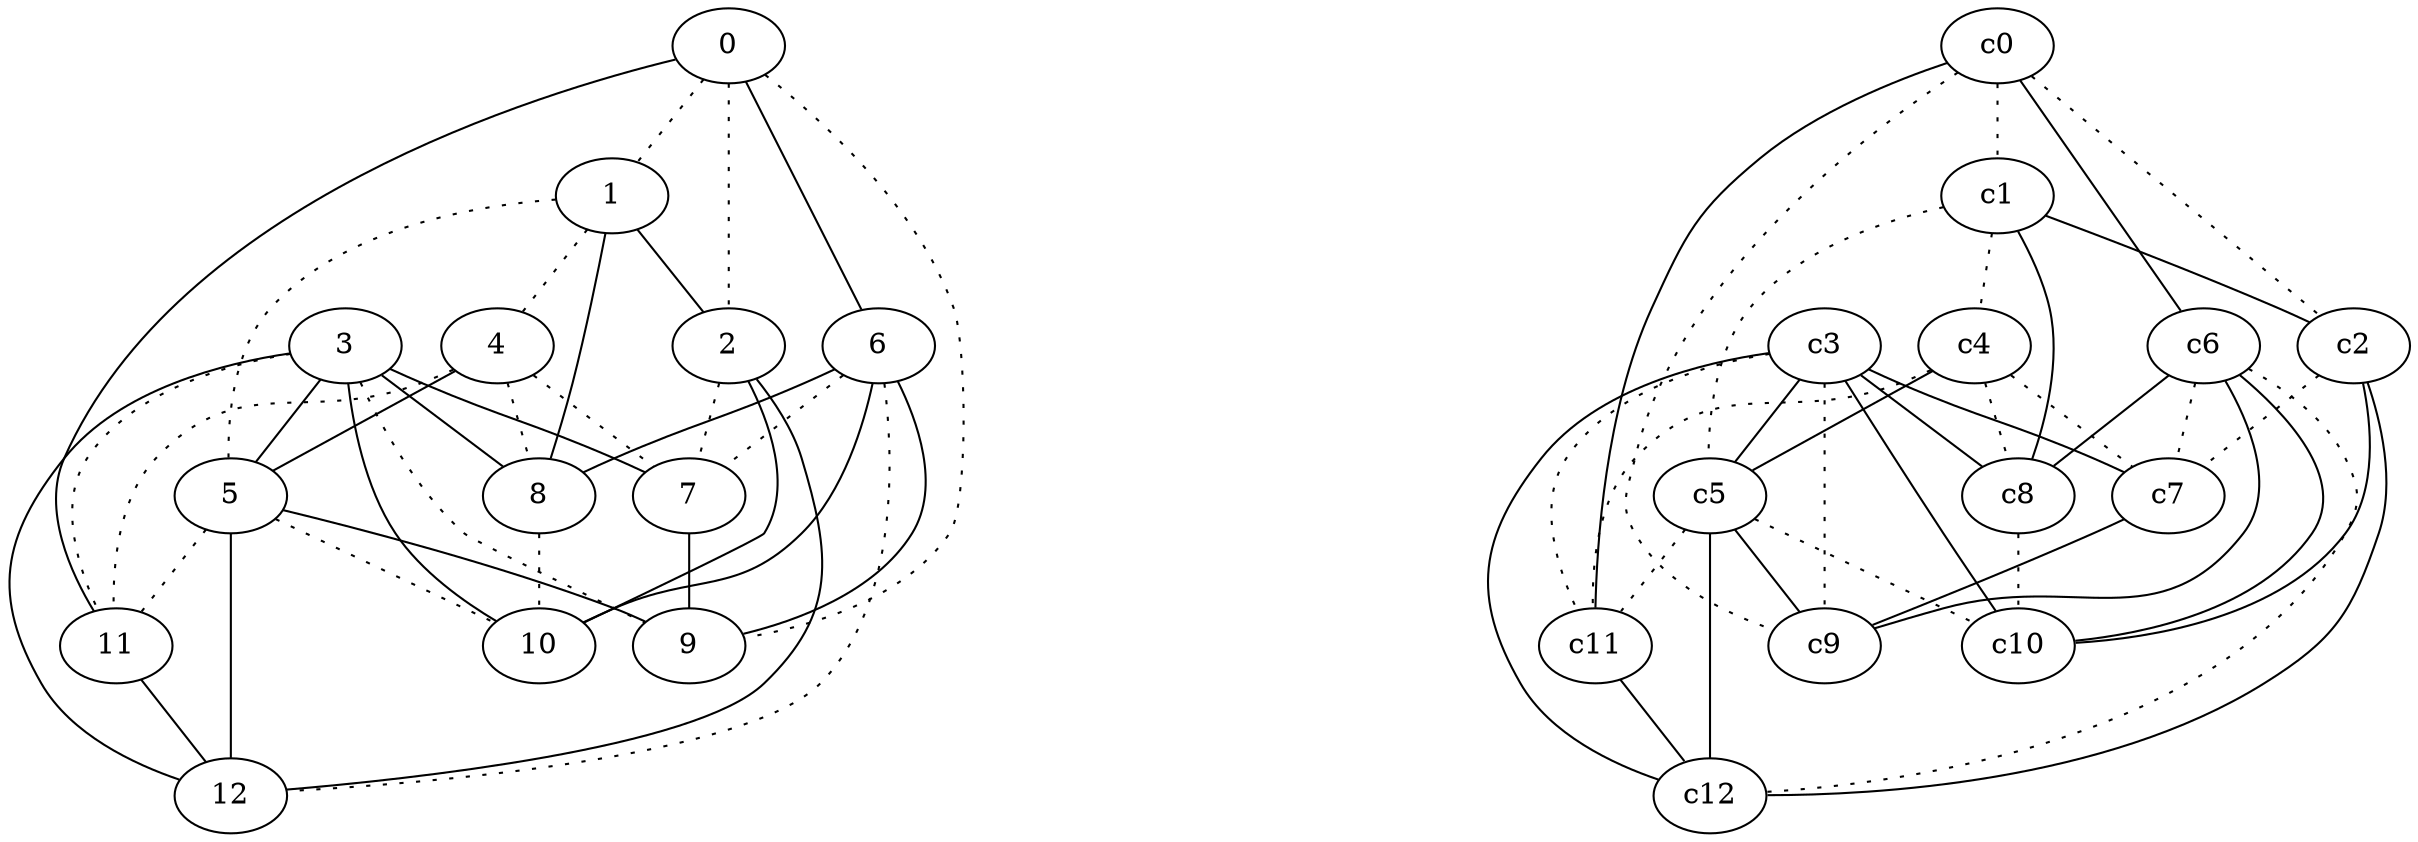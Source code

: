 graph {
a0[label=0];
a1[label=1];
a2[label=2];
a3[label=3];
a4[label=4];
a5[label=5];
a6[label=6];
a7[label=7];
a8[label=8];
a9[label=9];
a10[label=10];
a11[label=11];
a12[label=12];
a0 -- a1 [style=dotted];
a0 -- a2 [style=dotted];
a0 -- a6;
a0 -- a9 [style=dotted];
a0 -- a11;
a1 -- a2;
a1 -- a4 [style=dotted];
a1 -- a5 [style=dotted];
a1 -- a8;
a2 -- a7 [style=dotted];
a2 -- a10;
a2 -- a12;
a3 -- a5;
a3 -- a7;
a3 -- a8;
a3 -- a9 [style=dotted];
a3 -- a10;
a3 -- a11 [style=dotted];
a3 -- a12;
a4 -- a5;
a4 -- a7 [style=dotted];
a4 -- a8 [style=dotted];
a4 -- a11 [style=dotted];
a5 -- a9;
a5 -- a10 [style=dotted];
a5 -- a11 [style=dotted];
a5 -- a12;
a6 -- a7 [style=dotted];
a6 -- a8;
a6 -- a9;
a6 -- a10;
a6 -- a12 [style=dotted];
a7 -- a9;
a8 -- a10 [style=dotted];
a11 -- a12;
c0 -- c1 [style=dotted];
c0 -- c2 [style=dotted];
c0 -- c6;
c0 -- c9 [style=dotted];
c0 -- c11;
c1 -- c2;
c1 -- c4 [style=dotted];
c1 -- c5 [style=dotted];
c1 -- c8;
c2 -- c7 [style=dotted];
c2 -- c10;
c2 -- c12;
c3 -- c5;
c3 -- c7;
c3 -- c8;
c3 -- c9 [style=dotted];
c3 -- c10;
c3 -- c11 [style=dotted];
c3 -- c12;
c4 -- c5;
c4 -- c7 [style=dotted];
c4 -- c8 [style=dotted];
c4 -- c11 [style=dotted];
c5 -- c9;
c5 -- c10 [style=dotted];
c5 -- c11 [style=dotted];
c5 -- c12;
c6 -- c7 [style=dotted];
c6 -- c8;
c6 -- c9;
c6 -- c10;
c6 -- c12 [style=dotted];
c7 -- c9;
c8 -- c10 [style=dotted];
c11 -- c12;
}
